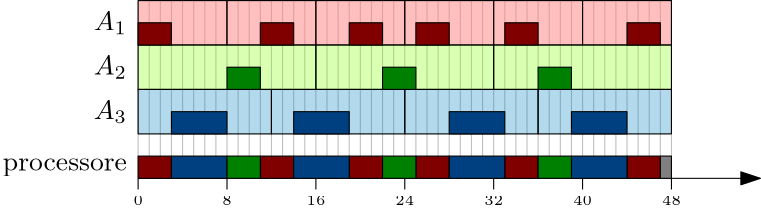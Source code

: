 <?xml version="1.0"?>
<!DOCTYPE ipe SYSTEM "ipe.dtd">
<ipe version="70218" creator="Ipe 7.2.28">
<info created="D:20241029152225" modified="D:20241029152749"/>
<ipestyle name="basic">
<symbol name="arrow/arc(spx)">
<path stroke="sym-stroke" fill="sym-stroke" pen="sym-pen">
0 0 m
-1 0.333 l
-1 -0.333 l
h
</path>
</symbol>
<symbol name="arrow/farc(spx)">
<path stroke="sym-stroke" fill="white" pen="sym-pen">
0 0 m
-1 0.333 l
-1 -0.333 l
h
</path>
</symbol>
<symbol name="arrow/ptarc(spx)">
<path stroke="sym-stroke" fill="sym-stroke" pen="sym-pen">
0 0 m
-1 0.333 l
-0.8 0 l
-1 -0.333 l
h
</path>
</symbol>
<symbol name="arrow/fptarc(spx)">
<path stroke="sym-stroke" fill="white" pen="sym-pen">
0 0 m
-1 0.333 l
-0.8 0 l
-1 -0.333 l
h
</path>
</symbol>
<symbol name="mark/circle(sx)" transformations="translations">
<path fill="sym-stroke">
0.6 0 0 0.6 0 0 e
0.4 0 0 0.4 0 0 e
</path>
</symbol>
<symbol name="mark/disk(sx)" transformations="translations">
<path fill="sym-stroke">
0.6 0 0 0.6 0 0 e
</path>
</symbol>
<symbol name="mark/fdisk(sfx)" transformations="translations">
<group>
<path fill="sym-fill">
0.5 0 0 0.5 0 0 e
</path>
<path fill="sym-stroke" fillrule="eofill">
0.6 0 0 0.6 0 0 e
0.4 0 0 0.4 0 0 e
</path>
</group>
</symbol>
<symbol name="mark/box(sx)" transformations="translations">
<path fill="sym-stroke" fillrule="eofill">
-0.6 -0.6 m
0.6 -0.6 l
0.6 0.6 l
-0.6 0.6 l
h
-0.4 -0.4 m
0.4 -0.4 l
0.4 0.4 l
-0.4 0.4 l
h
</path>
</symbol>
<symbol name="mark/square(sx)" transformations="translations">
<path fill="sym-stroke">
-0.6 -0.6 m
0.6 -0.6 l
0.6 0.6 l
-0.6 0.6 l
h
</path>
</symbol>
<symbol name="mark/fsquare(sfx)" transformations="translations">
<group>
<path fill="sym-fill">
-0.5 -0.5 m
0.5 -0.5 l
0.5 0.5 l
-0.5 0.5 l
h
</path>
<path fill="sym-stroke" fillrule="eofill">
-0.6 -0.6 m
0.6 -0.6 l
0.6 0.6 l
-0.6 0.6 l
h
-0.4 -0.4 m
0.4 -0.4 l
0.4 0.4 l
-0.4 0.4 l
h
</path>
</group>
</symbol>
<symbol name="mark/cross(sx)" transformations="translations">
<group>
<path fill="sym-stroke">
-0.43 -0.57 m
0.57 0.43 l
0.43 0.57 l
-0.57 -0.43 l
h
</path>
<path fill="sym-stroke">
-0.43 0.57 m
0.57 -0.43 l
0.43 -0.57 l
-0.57 0.43 l
h
</path>
</group>
</symbol>
<symbol name="arrow/fnormal(spx)">
<path stroke="sym-stroke" fill="white" pen="sym-pen">
0 0 m
-1 0.333 l
-1 -0.333 l
h
</path>
</symbol>
<symbol name="arrow/pointed(spx)">
<path stroke="sym-stroke" fill="sym-stroke" pen="sym-pen">
0 0 m
-1 0.333 l
-0.8 0 l
-1 -0.333 l
h
</path>
</symbol>
<symbol name="arrow/fpointed(spx)">
<path stroke="sym-stroke" fill="white" pen="sym-pen">
0 0 m
-1 0.333 l
-0.8 0 l
-1 -0.333 l
h
</path>
</symbol>
<symbol name="arrow/linear(spx)">
<path stroke="sym-stroke" pen="sym-pen">
-1 0.333 m
0 0 l
-1 -0.333 l
</path>
</symbol>
<symbol name="arrow/fdouble(spx)">
<path stroke="sym-stroke" fill="white" pen="sym-pen">
0 0 m
-1 0.333 l
-1 -0.333 l
h
-1 0 m
-2 0.333 l
-2 -0.333 l
h
</path>
</symbol>
<symbol name="arrow/double(spx)">
<path stroke="sym-stroke" fill="sym-stroke" pen="sym-pen">
0 0 m
-1 0.333 l
-1 -0.333 l
h
-1 0 m
-2 0.333 l
-2 -0.333 l
h
</path>
</symbol>
<symbol name="arrow/mid-normal(spx)">
<path stroke="sym-stroke" fill="sym-stroke" pen="sym-pen">
0.5 0 m
-0.5 0.333 l
-0.5 -0.333 l
h
</path>
</symbol>
<symbol name="arrow/mid-fnormal(spx)">
<path stroke="sym-stroke" fill="white" pen="sym-pen">
0.5 0 m
-0.5 0.333 l
-0.5 -0.333 l
h
</path>
</symbol>
<symbol name="arrow/mid-pointed(spx)">
<path stroke="sym-stroke" fill="sym-stroke" pen="sym-pen">
0.5 0 m
-0.5 0.333 l
-0.3 0 l
-0.5 -0.333 l
h
</path>
</symbol>
<symbol name="arrow/mid-fpointed(spx)">
<path stroke="sym-stroke" fill="white" pen="sym-pen">
0.5 0 m
-0.5 0.333 l
-0.3 0 l
-0.5 -0.333 l
h
</path>
</symbol>
<symbol name="arrow/mid-double(spx)">
<path stroke="sym-stroke" fill="sym-stroke" pen="sym-pen">
1 0 m
0 0.333 l
0 -0.333 l
h
0 0 m
-1 0.333 l
-1 -0.333 l
h
</path>
</symbol>
<symbol name="arrow/mid-fdouble(spx)">
<path stroke="sym-stroke" fill="white" pen="sym-pen">
1 0 m
0 0.333 l
0 -0.333 l
h
0 0 m
-1 0.333 l
-1 -0.333 l
h
</path>
</symbol>
<anglesize name="22.5 deg" value="22.5"/>
<anglesize name="30 deg" value="30"/>
<anglesize name="45 deg" value="45"/>
<anglesize name="60 deg" value="60"/>
<anglesize name="90 deg" value="90"/>
<arrowsize name="large" value="10"/>
<arrowsize name="small" value="5"/>
<arrowsize name="tiny" value="3"/>
<color name="blue" value="0 0 1"/>
<color name="brown" value="0.647 0.165 0.165"/>
<color name="darkblue" value="0 0 0.545"/>
<color name="darkcyan" value="0 0.545 0.545"/>
<color name="darkgray" value="0.663"/>
<color name="darkgreen" value="0 0.392 0"/>
<color name="darkmagenta" value="0.545 0 0.545"/>
<color name="darkorange" value="1 0.549 0"/>
<color name="darkred" value="0.545 0 0"/>
<color name="gold" value="1 0.843 0"/>
<color name="gray" value="0.745"/>
<color name="green" value="0 1 0"/>
<color name="lightblue" value="0.678 0.847 0.902"/>
<color name="lightcyan" value="0.878 1 1"/>
<color name="lightgray" value="0.827"/>
<color name="lightgreen" value="0.565 0.933 0.565"/>
<color name="lightyellow" value="1 1 0.878"/>
<color name="navy" value="0 0 0.502"/>
<color name="orange" value="1 0.647 0"/>
<color name="pink" value="1 0.753 0.796"/>
<color name="purple" value="0.627 0.125 0.941"/>
<color name="red" value="1 0 0"/>
<color name="seagreen" value="0.18 0.545 0.341"/>
<color name="turquoise" value="0.251 0.878 0.816"/>
<color name="violet" value="0.933 0.51 0.933"/>
<color name="yellow" value="1 1 0"/>
<dashstyle name="dash dot dotted" value="[4 2 1 2 1 2] 0"/>
<dashstyle name="dash dotted" value="[4 2 1 2] 0"/>
<dashstyle name="dashed" value="[4] 0"/>
<dashstyle name="dotted" value="[1 3] 0"/>
<gridsize name="10 pts (~3.5 mm)" value="10"/>
<gridsize name="14 pts (~5 mm)" value="14"/>
<gridsize name="16 pts (~6 mm)" value="16"/>
<gridsize name="20 pts (~7 mm)" value="20"/>
<gridsize name="28 pts (~10 mm)" value="28"/>
<gridsize name="32 pts (~12 mm)" value="32"/>
<gridsize name="4 pts" value="4"/>
<gridsize name="56 pts (~20 mm)" value="56"/>
<gridsize name="8 pts (~3 mm)" value="8"/>
<opacity name="10%" value="0.1"/>
<opacity name="30%" value="0.3"/>
<opacity name="50%" value="0.5"/>
<opacity name="75%" value="0.75"/>
<pen name="fat" value="1.2"/>
<pen name="heavier" value="0.8"/>
<pen name="ultrafat" value="2"/>
<symbolsize name="large" value="5"/>
<symbolsize name="small" value="2"/>
<symbolsize name="tiny" value="1.1"/>
<textsize name="Huge" value="\Huge"/>
<textsize name="LARGE" value="\LARGE"/>
<textsize name="Large" value="\Large"/>
<textsize name="footnote" value="\footnotesize"/>
<textsize name="huge" value="\huge"/>
<textsize name="large" value="\large"/>
<textsize name="script" value="\scriptsize"/>
<textsize name="small" value="\small"/>
<textsize name="tiny" value="\tiny"/>
<textstyle name="center" begin="\begin{center}" end="\end{center}"/>
<textstyle name="item" begin="\begin{itemize}\item{}" end="\end{itemize}"/>
<textstyle name="itemize" begin="\begin{itemize}" end="\end{itemize}"/>
<tiling name="falling" angle="-60" step="4" width="1"/>
<tiling name="rising" angle="30" step="4" width="1"/>
</ipestyle>
<page>
<layer name="alpha"/>
<view layers="alpha" active="alpha"/>
<path layer="alpha" matrix="1 0 0 1 244 -128" stroke="0.753" fill="0.502">
16 784 m
16 720 l
20 784 m
20 720 l
24 784 m
24 720 l
28 784 m
28 720 l
32 784 m
32 720 l
36 784 m
36 720 l
40 784 m
40 720 l
44 784 m
44 720 l
48 784 m
48 720 l
52 784 m
52 720 l
56 784 m
56 720 l
60 784 m
60 720 l
64 784 m
64 720 l
68 784 m
68 720 l
72 784 m
72 720 l
76 784 m
76 720 l
80 784 m
80 720 l
-112 784 m
-112 720 l
-108 784 m
-108 720 l
-104 784 m
-104 720 l
-100 784 m
-100 720 l
-96 784 m
-96 720 l
-92 784 m
-92 720 l
-88 784 m
-88 720 l
-84 784 m
-84 720 l
-80 784 m
-80 720 l
-76 784 m
-76 720 l
-72 784 m
-72 720 l
-68 784 m
-68 720 l
-64 784 m
-64 720 l
-60 784 m
-60 720 l
-56 784 m
-56 720 l
-52 784 m
-52 720 l
-48 784 m
-48 720 l
-44 784 m
-44 720 l
-40 784 m
-40 720 l
-36 784 m
-36 720 l
-32 784 m
-32 720 l
-28 784 m
-28 720 l
-24 784 m
-24 720 l
-20 784 m
-20 720 l
-16 784 m
-16 720 l
-12 784 m
-12 720 l
-8 784 m
-8 720 l
-4 784 m
-4 720 l
0 784 m
0 720 l
4 784 m
4 720 l
8 784 m
8 720 l
12 784 m
12 720 l
</path>
<path matrix="1 0 0 1 52 -128" stroke="0" fill="0 0.502 0" arrow="normal/normal">
272 720 m
304 720 l
</path>
<path matrix="1 0 0 1 -188 -128" stroke="black" fill="0.502">
320 720 m
320 716 l
</path>
<text matrix="1 0 0 1 12 -176" transformations="translations" pos="120 760" stroke="black" type="label" width="3.39" height="3.21" depth="0" halign="center" valign="center" size="tiny" style="math">0</text>
<path matrix="1 0 0 1 4 -128" stroke="black" fill="0.502">
320 720 m
320 716 l
</path>
<text matrix="1 0 0 1 204 -176" transformations="translations" pos="120 760" stroke="black" type="label" width="6.78" height="3.21" depth="0" halign="center" valign="center" size="tiny" style="math">48</text>
<text matrix="1 0 0 1 8 -112" transformations="translations" pos="120 760" stroke="black" type="label" width="11.941" height="6.812" depth="1.49" halign="right" valign="center" style="math">A_1</text>
<text matrix="1 0 0 1 8 -128" transformations="translations" pos="120 760" stroke="black" type="label" width="11.941" height="6.812" depth="1.49" halign="right" valign="center" style="math">A_2</text>
<text matrix="1 0 0 1 8 -144" transformations="translations" pos="120 760" stroke="black" type="label" width="11.941" height="6.812" depth="1.49" halign="right" valign="center" style="math">A_3</text>
<text matrix="1 0 0 1 8 -164" transformations="translations" pos="120 760" stroke="black" type="label" width="44.721" height="4.297" depth="1.93" halign="right" valign="center">processore</text>
<path matrix="1 0 0 1 52 -128" stroke="0" fill="1 0.502 0.502" opacity="50%" stroke-opacity="opaque">
80 784 m
80 768 l
112 768 l
112 784 l
h
</path>
<path matrix="1 0 0 1 84 -128" stroke="0" fill="1 0.502 0.502" opacity="50%" stroke-opacity="opaque">
80 784 m
80 768 l
112 768 l
112 784 l
h
</path>
<path matrix="1 0 0 1 116 -128" stroke="0" fill="1 0.502 0.502" opacity="50%" stroke-opacity="opaque">
80 784 m
80 768 l
112 768 l
112 784 l
h
</path>
<path matrix="1 0 0 1 148 -128" stroke="0" fill="1 0.502 0.502" opacity="50%" stroke-opacity="opaque">
80 784 m
80 768 l
112 768 l
112 784 l
h
</path>
<path matrix="1 0 0 1 180 -128" stroke="0" fill="1 0.502 0.502" opacity="50%" stroke-opacity="opaque">
80 784 m
80 768 l
112 768 l
112 784 l
h
</path>
<path matrix="1 0 0 1 212 -128" stroke="0" fill="1 0.502 0.502" opacity="50%" stroke-opacity="opaque">
80 784 m
80 768 l
112 768 l
112 784 l
h
</path>
<path matrix="1 0 0 1 52 -128" stroke="0" fill="0.502 1 0" opacity="30%" stroke-opacity="opaque">
80 768 m
80 752 l
144 752 l
144 768 l
h
</path>
<path matrix="1 0 0 1 116 -128" stroke="0" fill="0.502 1 0" opacity="30%" stroke-opacity="opaque">
80 768 m
80 752 l
144 752 l
144 768 l
h
</path>
<path matrix="1 0 0 1 180 -128" stroke="0" fill="0.502 1 0" opacity="30%" stroke-opacity="opaque">
80 768 m
80 752 l
144 752 l
144 768 l
h
</path>
<path matrix="1 0 0 1 52 -128" stroke="0" fill="0 0.502 0.753" opacity="30%" stroke-opacity="opaque">
80 752 m
80 736 l
128 736 l
128 752 l
h
</path>
<path matrix="1 0 0 1 100 -128" stroke="0" fill="0 0.502 0.753" opacity="30%" stroke-opacity="opaque">
80 752 m
80 736 l
128 736 l
128 752 l
h
</path>
<path matrix="1 0 0 1 148 -128" stroke="0" fill="0 0.502 0.753" opacity="30%" stroke-opacity="opaque">
80 752 m
80 736 l
128 736 l
128 752 l
h
</path>
<path matrix="1 0 0 1 196 -128" stroke="0" fill="0 0.502 0.753" opacity="30%" stroke-opacity="opaque">
80 752 m
80 736 l
128 736 l
128 752 l
h
</path>
<path matrix="1 0 0 1 -156 -128" stroke="black" fill="0.502">
320 720 m
320 716 l
</path>
<text matrix="1 0 0 1 44 -176" transformations="translations" pos="120 760" stroke="black" type="label" width="3.39" height="3.21" depth="0" halign="center" valign="center" size="tiny" style="math">8</text>
<path matrix="1 0 0 1 -124 -128" stroke="black" fill="0.502">
320 720 m
320 716 l
</path>
<text matrix="1 0 0 1 76 -176" transformations="translations" pos="120 760" stroke="black" type="label" width="6.78" height="3.21" depth="0" halign="center" valign="center" size="tiny" style="math">16</text>
<path matrix="1 0 0 1 -92 -128" stroke="black" fill="0.502">
320 720 m
320 716 l
</path>
<text matrix="1 0 0 1 108 -176" transformations="translations" pos="120 760" stroke="black" type="label" width="6.78" height="3.21" depth="0" halign="center" valign="center" size="tiny" style="math">24</text>
<path matrix="1 0 0 1 -60 -128" stroke="black" fill="0.502">
320 720 m
320 716 l
</path>
<text matrix="1 0 0 1 140 -176" transformations="translations" pos="120 760" stroke="black" type="label" width="6.78" height="3.21" depth="0" halign="center" valign="center" size="tiny" style="math">32</text>
<path matrix="1 0 0 1 -28 -128" stroke="black" fill="0.502">
320 720 m
320 716 l
</path>
<text matrix="1 0 0 1 172 -176" transformations="translations" pos="120 760" stroke="black" type="label" width="6.78" height="3.21" depth="0" halign="center" valign="center" size="tiny" style="math">40</text>
<path matrix="1 0 0 1 52 -128" stroke="black">
80 720 m
272 720 l
</path>
<path matrix="1 0 0 1 52 -128" stroke="black" fill="0.502 0 0">
80 776 m
80 768 l
92 768 l
92 776 l
h
</path>
<path matrix="1 0 0 1 52 -176" stroke="black" fill="0.502 0 0">
80 776 m
80 768 l
92 768 l
92 776 l
h
</path>
<path stroke="0" fill="0 0.251 0.502">
144 616 m
144 608 l
164 608 l
164 616 l
h
</path>
<path stroke="0" fill="0 0.502 0">
164 632 m
164 624 l
176 624 l
176 632 l
h
</path>
<path matrix="1 0 0 1 96 -128" stroke="black" fill="0.502 0 0">
80 776 m
80 768 l
92 768 l
92 776 l
h
</path>
<path matrix="1 0 0 1 44 0" stroke="0" fill="0 0.251 0.502">
144 616 m
144 608 l
164 608 l
164 616 l
h
</path>
<path matrix="1 0 0 1 128 -128" stroke="black" fill="0.502 0 0">
80 776 m
80 768 l
92 768 l
92 776 l
h
</path>
<path matrix="1 0 0 1 56 0" stroke="0" fill="0 0.502 0">
164 632 m
164 624 l
176 624 l
176 632 l
h
</path>
<path matrix="1 0 0 1 152 -128" stroke="black" fill="0.502 0 0">
80 776 m
80 768 l
92 768 l
92 776 l
h
</path>
<path matrix="1 0 0 1 100 0" stroke="0" fill="0 0.251 0.502">
144 616 m
144 608 l
164 608 l
164 616 l
h
</path>
<path matrix="1 0 0 1 184 -128" stroke="black" fill="0.502 0 0">
80 776 m
80 768 l
92 768 l
92 776 l
h
</path>
<path matrix="1 0 0 1 112 0" stroke="0" fill="0 0.502 0">
164 632 m
164 624 l
176 624 l
176 632 l
h
</path>
<path matrix="1 0 0 1 144 0" stroke="0" fill="0 0.251 0.502">
144 616 m
144 608 l
164 608 l
164 616 l
h
</path>
<path matrix="1 0 0 1 228 -128" stroke="black" fill="0.502 0 0">
80 776 m
80 768 l
92 768 l
92 776 l
h
</path>
<path matrix="1 0 0 1 96 -176" stroke="black" fill="0.502 0 0">
80 776 m
80 768 l
92 768 l
92 776 l
h
</path>
<path matrix="1 0 0 1 128 -176" stroke="black" fill="0.502 0 0">
80 776 m
80 768 l
92 768 l
92 776 l
h
</path>
<path matrix="1 0 0 1 152 -176" stroke="black" fill="0.502 0 0">
80 776 m
80 768 l
92 768 l
92 776 l
h
</path>
<path matrix="1 0 0 1 184 -176" stroke="black" fill="0.502 0 0">
80 776 m
80 768 l
92 768 l
92 776 l
h
</path>
<path matrix="1 0 0 1 228 -176" stroke="black" fill="0.502 0 0">
80 776 m
80 768 l
92 768 l
92 776 l
h
</path>
<path matrix="1 0 0 1 0 -16" stroke="0" fill="0 0.251 0.502">
144 616 m
144 608 l
164 608 l
164 616 l
h
</path>
<path matrix="1 0 0 1 44 -16" stroke="0" fill="0 0.251 0.502">
144 616 m
144 608 l
164 608 l
164 616 l
h
</path>
<path matrix="1 0 0 1 100 -16" stroke="0" fill="0 0.251 0.502">
144 616 m
144 608 l
164 608 l
164 616 l
h
</path>
<path matrix="1 0 0 1 144 -16" stroke="0" fill="0 0.251 0.502">
144 616 m
144 608 l
164 608 l
164 616 l
h
</path>
<path matrix="1 0 0 1 0 -32" stroke="0" fill="0 0.502 0">
164 632 m
164 624 l
176 624 l
176 632 l
h
</path>
<path matrix="1 0 0 1 56 -32" stroke="0" fill="0 0.502 0">
164 632 m
164 624 l
176 624 l
176 632 l
h
</path>
<path matrix="1 0 0 1 112 -32" stroke="0" fill="0 0.502 0">
164 632 m
164 624 l
176 624 l
176 632 l
h
</path>
<path stroke="0" fill="0.502">
320 600 m
320 592 l
324 592 l
324 600 l
h
</path>
</page>
</ipe>
